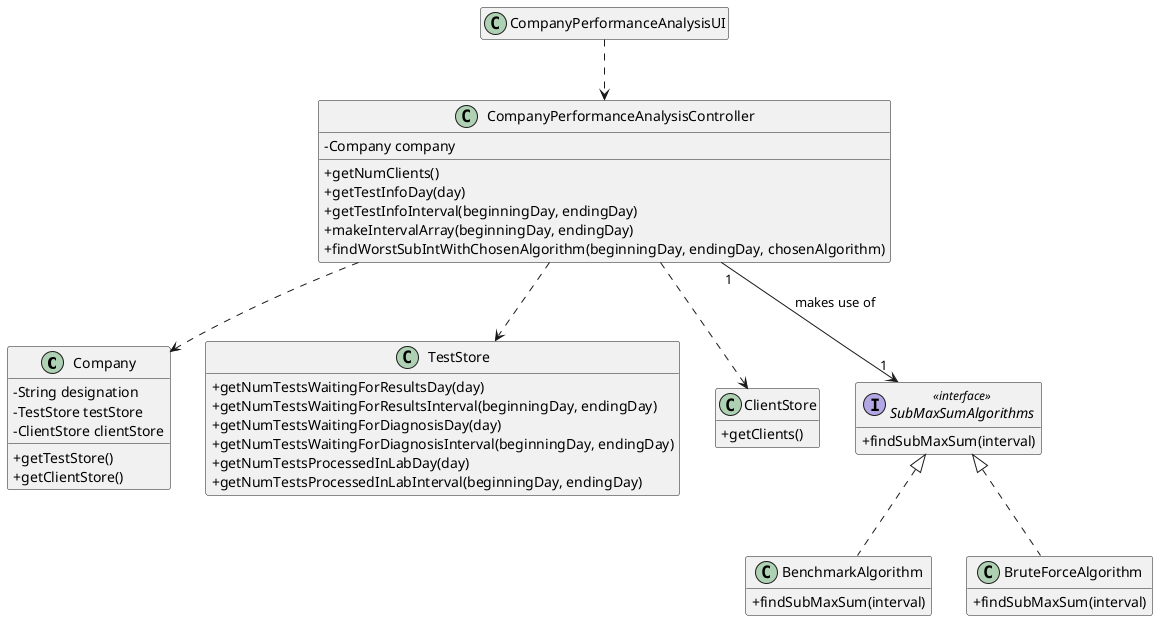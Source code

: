 @startuml
'skinparam linetype ortho
hide empty methods
hide empty attributes
'left to right direction
skinparam classAttributeIconSize 0

class Company {
    -String designation
    -TestStore testStore
    -ClientStore clientStore
    +getTestStore()
    +getClientStore()
}

class TestStore {
    +getNumTestsWaitingForResultsDay(day)
    +getNumTestsWaitingForResultsInterval(beginningDay, endingDay)
    +getNumTestsWaitingForDiagnosisDay(day)
    +getNumTestsWaitingForDiagnosisInterval(beginningDay, endingDay)
    +getNumTestsProcessedInLabDay(day)
    +getNumTestsProcessedInLabInterval(beginningDay, endingDay)
}

class ClientStore {
    +getClients()
}

class CompanyPerformanceAnalysisController{
    -Company company
    +getNumClients()
    +getTestInfoDay(day)
    +getTestInfoInterval(beginningDay, endingDay)
    +makeIntervalArray(beginningDay, endingDay)
    +findWorstSubIntWithChosenAlgorithm(beginningDay, endingDay, chosenAlgorithm)
}

class CompanyPerformanceAnalysisUI{
}

interface SubMaxSumAlgorithms <<interface>> {
    +findSubMaxSum(interval)
}

class BenchmarkAlgorithm{
    +findSubMaxSum(interval)
}

class BruteForceAlgorithm{
    +findSubMaxSum(interval)
}

CompanyPerformanceAnalysisUI ..> CompanyPerformanceAnalysisController
CompanyPerformanceAnalysisController ..> Company
CompanyPerformanceAnalysisController ..> ClientStore
CompanyPerformanceAnalysisController ..> TestStore
CompanyPerformanceAnalysisController "1" --> "1" SubMaxSumAlgorithms : makes use of

class BenchmarkAlgorithm implements SubMaxSumAlgorithms
class BruteForceAlgorithm implements SubMaxSumAlgorithms

@enduml